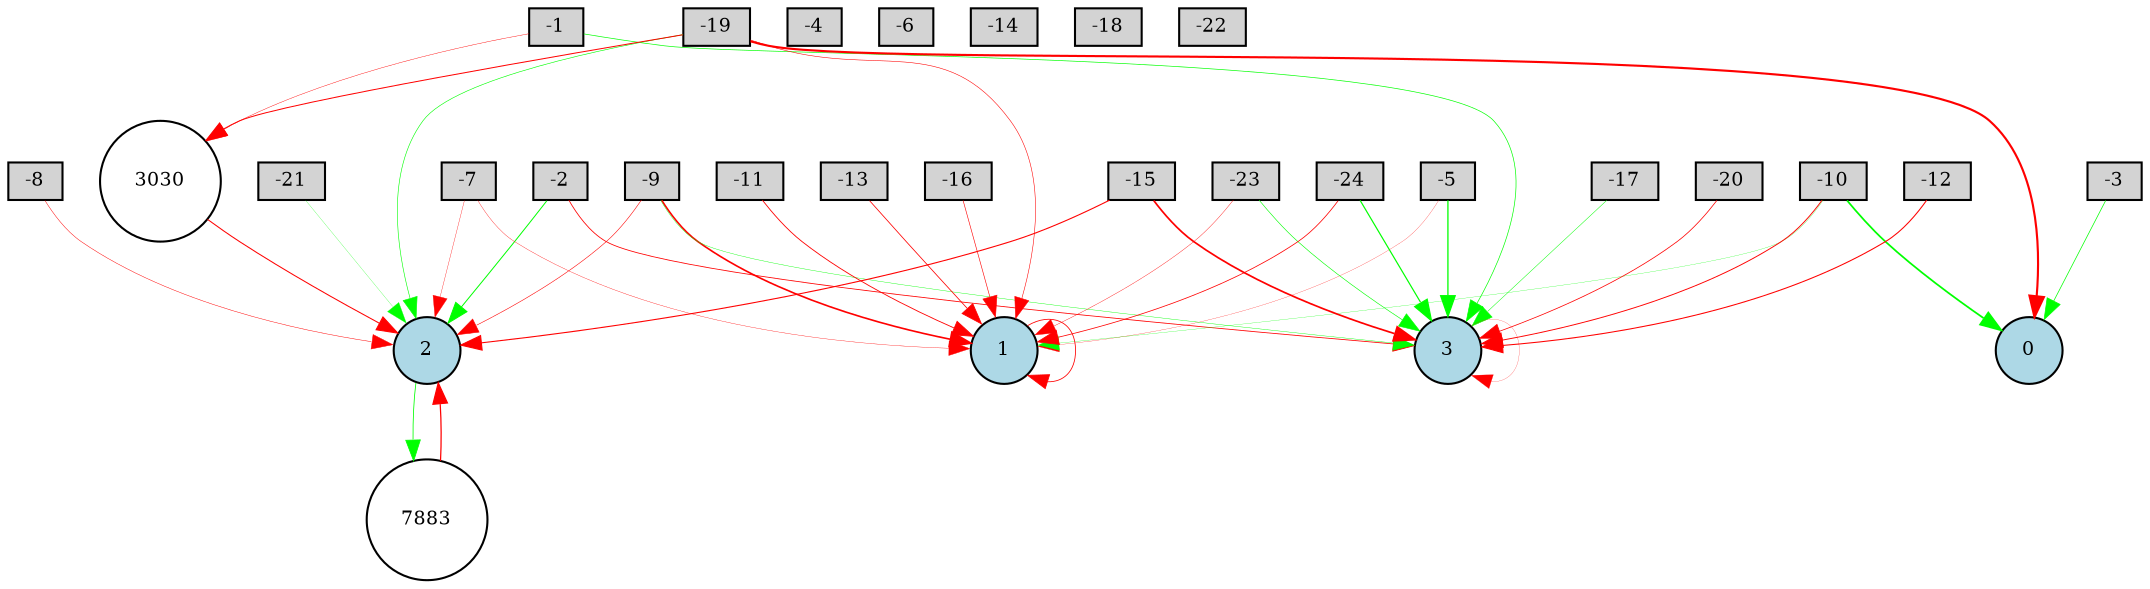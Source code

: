 digraph {
	node [fontsize=9 height=0.2 shape=circle width=0.2]
	-1 [fillcolor=lightgray shape=box style=filled]
	-2 [fillcolor=lightgray shape=box style=filled]
	-3 [fillcolor=lightgray shape=box style=filled]
	-4 [fillcolor=lightgray shape=box style=filled]
	-5 [fillcolor=lightgray shape=box style=filled]
	-6 [fillcolor=lightgray shape=box style=filled]
	-7 [fillcolor=lightgray shape=box style=filled]
	-8 [fillcolor=lightgray shape=box style=filled]
	-9 [fillcolor=lightgray shape=box style=filled]
	-10 [fillcolor=lightgray shape=box style=filled]
	-11 [fillcolor=lightgray shape=box style=filled]
	-12 [fillcolor=lightgray shape=box style=filled]
	-13 [fillcolor=lightgray shape=box style=filled]
	-14 [fillcolor=lightgray shape=box style=filled]
	-15 [fillcolor=lightgray shape=box style=filled]
	-16 [fillcolor=lightgray shape=box style=filled]
	-17 [fillcolor=lightgray shape=box style=filled]
	-18 [fillcolor=lightgray shape=box style=filled]
	-19 [fillcolor=lightgray shape=box style=filled]
	-20 [fillcolor=lightgray shape=box style=filled]
	-21 [fillcolor=lightgray shape=box style=filled]
	-22 [fillcolor=lightgray shape=box style=filled]
	-23 [fillcolor=lightgray shape=box style=filled]
	-24 [fillcolor=lightgray shape=box style=filled]
	0 [fillcolor=lightblue style=filled]
	1 [fillcolor=lightblue style=filled]
	2 [fillcolor=lightblue style=filled]
	3 [fillcolor=lightblue style=filled]
	7883 [fillcolor=white style=filled]
	3030 [fillcolor=white style=filled]
	-24 -> 1 [color=red penwidth=0.3727078607936196 style=solid]
	-11 -> 1 [color=red penwidth=0.4149286681558315 style=solid]
	-9 -> 2 [color=red penwidth=0.26882268287864575 style=solid]
	-15 -> 2 [color=red penwidth=0.5244018967615341 style=solid]
	-19 -> 3030 [color=red penwidth=0.48051962325961584 style=solid]
	-20 -> 3 [color=red penwidth=0.365912147978775 style=solid]
	-10 -> 3 [color=red penwidth=0.45219836226771637 style=solid]
	-5 -> 1 [color=red penwidth=0.11618286509314388 style=solid]
	-19 -> 2 [color=green penwidth=0.28636036251171715 style=solid]
	3 -> 3 [color=red penwidth=0.10010127383438883 style=solid]
	-9 -> 3 [color=green penwidth=0.19112793353296942 style=solid]
	-17 -> 3 [color=green penwidth=0.22907017861366707 style=solid]
	-23 -> 3 [color=green penwidth=0.28960122550601364 style=solid]
	2 -> 7883 [color=green penwidth=0.3864706190802556 style=solid]
	-1 -> 3030 [color=red penwidth=0.20079417218787915 style=solid]
	-8 -> 2 [color=red penwidth=0.2261062889237632 style=solid]
	-9 -> 1 [color=red penwidth=0.7905265261540325 style=solid]
	1 -> 1 [color=red penwidth=0.3888038991086866 style=solid]
	-19 -> 1 [color=red penwidth=0.2638876655416247 style=solid]
	-24 -> 3 [color=green penwidth=0.5711382463276292 style=solid]
	-2 -> 2 [color=green penwidth=0.4743664647578284 style=solid]
	7883 -> 2 [color=red penwidth=0.5949338306189542 style=solid]
	-16 -> 1 [color=red penwidth=0.2887781301020317 style=solid]
	-7 -> 2 [color=red penwidth=0.1606882814676393 style=solid]
	-10 -> 1 [color=green penwidth=0.12360663911762851 style=solid]
	-13 -> 1 [color=red penwidth=0.3825178550400211 style=solid]
	-5 -> 3 [color=green penwidth=0.6169226996221618 style=solid]
	-19 -> 0 [color=red penwidth=1.0244010462742368 style=solid]
	3030 -> 2 [color=red penwidth=0.4935192425386903 style=solid]
	-23 -> 1 [color=red penwidth=0.18467837450740135 style=solid]
	-12 -> 3 [color=red penwidth=0.505387165831835 style=solid]
	-2 -> 3 [color=red penwidth=0.3892811140784632 style=solid]
	-21 -> 2 [color=green penwidth=0.11868978927066476 style=solid]
	-3 -> 0 [color=green penwidth=0.3434336275526808 style=solid]
	-10 -> 0 [color=green penwidth=0.8354394934858486 style=solid]
	-1 -> 3 [color=green penwidth=0.32554955464588486 style=solid]
	-15 -> 3 [color=red penwidth=0.8247337969421423 style=solid]
	-7 -> 1 [color=red penwidth=0.16528517615281058 style=solid]
}
